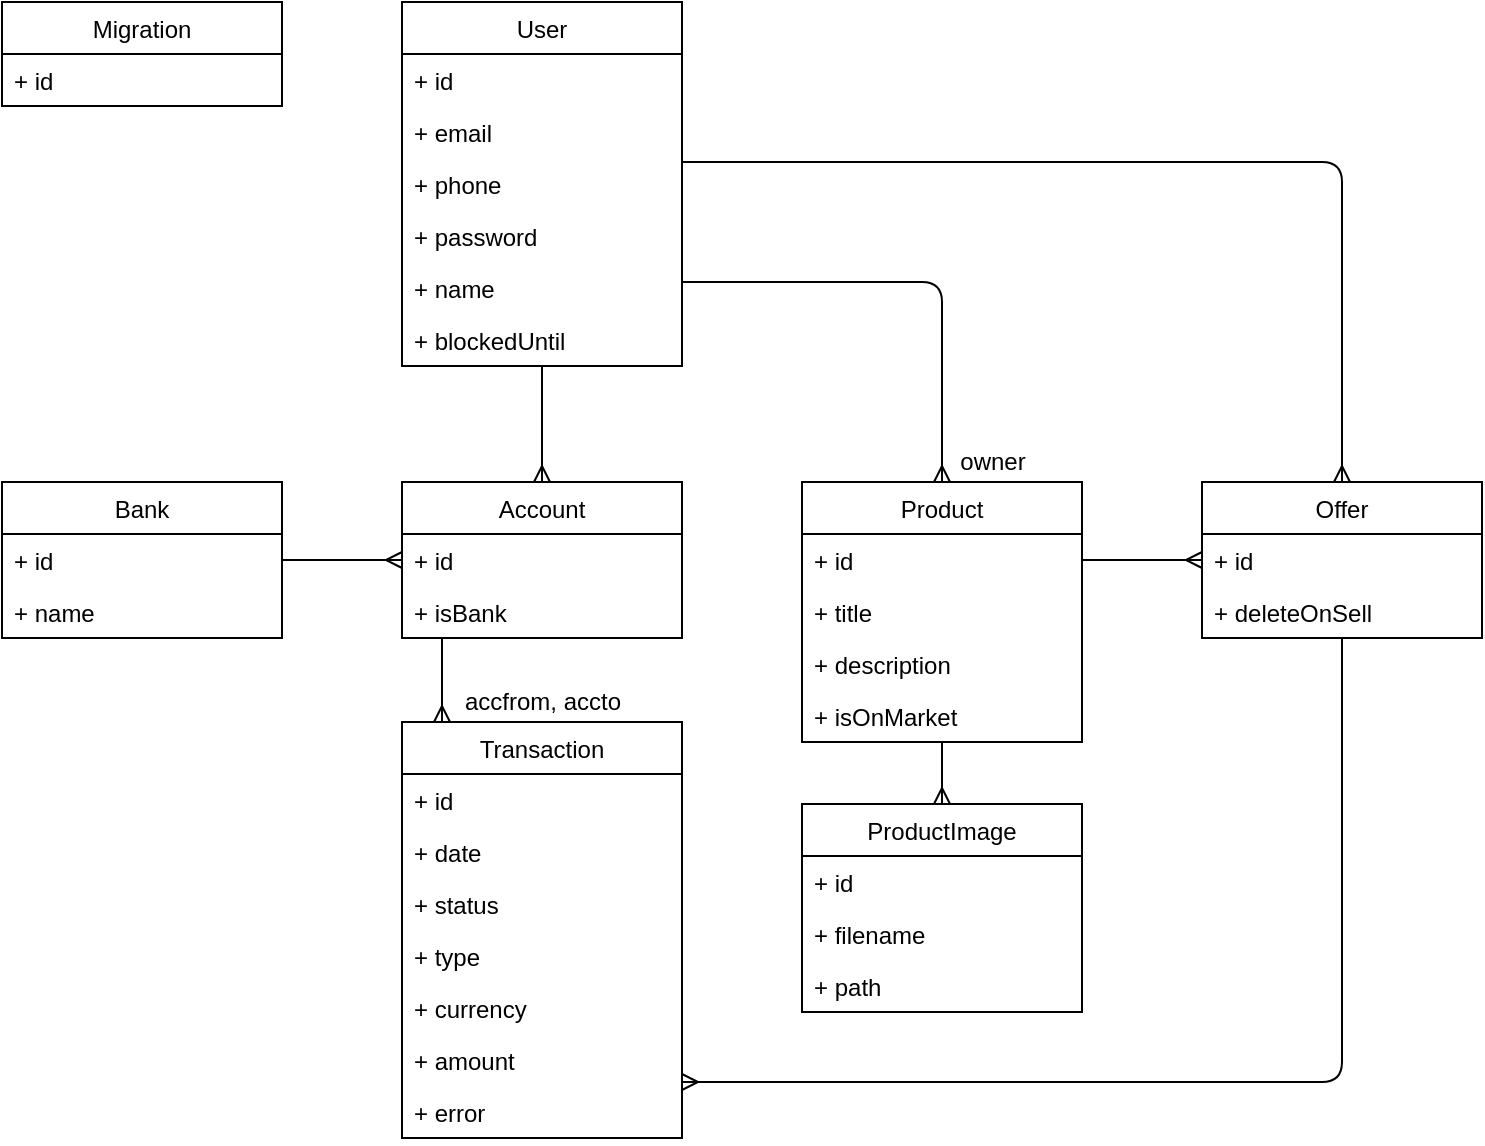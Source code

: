 <mxfile version="16.6.7" type="device" pages="2"><diagram id="550M9CQdz-ILVhQo1HsQ" name="Page-1"><mxGraphModel dx="1041" dy="677" grid="1" gridSize="10" guides="1" tooltips="1" connect="1" arrows="1" fold="1" page="1" pageScale="1" pageWidth="827" pageHeight="1169" math="0" shadow="0"><root><mxCell id="0"/><mxCell id="1" parent="0"/><mxCell id="YH0-2pjDqz03n6fr7L3i-1" value="Product" style="swimlane;fontStyle=0;childLayout=stackLayout;horizontal=1;startSize=26;fillColor=none;horizontalStack=0;resizeParent=1;resizeParentMax=0;resizeLast=0;collapsible=1;marginBottom=0;" parent="1" vertex="1"><mxGeometry x="600" y="320" width="140" height="130" as="geometry"/></mxCell><mxCell id="YH0-2pjDqz03n6fr7L3i-2" value="+ id" style="text;strokeColor=none;fillColor=none;align=left;verticalAlign=top;spacingLeft=4;spacingRight=4;overflow=hidden;rotatable=0;points=[[0,0.5],[1,0.5]];portConstraint=eastwest;" parent="YH0-2pjDqz03n6fr7L3i-1" vertex="1"><mxGeometry y="26" width="140" height="26" as="geometry"/></mxCell><mxCell id="YH0-2pjDqz03n6fr7L3i-3" value="+ title" style="text;strokeColor=none;fillColor=none;align=left;verticalAlign=top;spacingLeft=4;spacingRight=4;overflow=hidden;rotatable=0;points=[[0,0.5],[1,0.5]];portConstraint=eastwest;" parent="YH0-2pjDqz03n6fr7L3i-1" vertex="1"><mxGeometry y="52" width="140" height="26" as="geometry"/></mxCell><mxCell id="YH0-2pjDqz03n6fr7L3i-71" value="+ description" style="text;strokeColor=none;fillColor=none;align=left;verticalAlign=top;spacingLeft=4;spacingRight=4;overflow=hidden;rotatable=0;points=[[0,0.5],[1,0.5]];portConstraint=eastwest;" parent="YH0-2pjDqz03n6fr7L3i-1" vertex="1"><mxGeometry y="78" width="140" height="26" as="geometry"/></mxCell><mxCell id="YH0-2pjDqz03n6fr7L3i-4" value="+ isOnMarket" style="text;strokeColor=none;fillColor=none;align=left;verticalAlign=top;spacingLeft=4;spacingRight=4;overflow=hidden;rotatable=0;points=[[0,0.5],[1,0.5]];portConstraint=eastwest;" parent="YH0-2pjDqz03n6fr7L3i-1" vertex="1"><mxGeometry y="104" width="140" height="26" as="geometry"/></mxCell><mxCell id="YH0-2pjDqz03n6fr7L3i-61" style="edgeStyle=orthogonalEdgeStyle;rounded=1;orthogonalLoop=1;jettySize=auto;html=1;startArrow=ERmany;startFill=0;endArrow=none;endFill=0;" parent="1" source="YH0-2pjDqz03n6fr7L3i-5" target="YH0-2pjDqz03n6fr7L3i-1" edge="1"><mxGeometry relative="1" as="geometry"><Array as="points"><mxPoint x="750" y="359"/><mxPoint x="750" y="359"/></Array></mxGeometry></mxCell><mxCell id="YH0-2pjDqz03n6fr7L3i-63" style="edgeStyle=orthogonalEdgeStyle;rounded=1;orthogonalLoop=1;jettySize=auto;html=1;startArrow=ERmany;startFill=0;endArrow=none;endFill=0;" parent="1" source="YH0-2pjDqz03n6fr7L3i-5" target="YH0-2pjDqz03n6fr7L3i-9" edge="1"><mxGeometry relative="1" as="geometry"><Array as="points"><mxPoint x="870" y="160"/></Array></mxGeometry></mxCell><mxCell id="YH0-2pjDqz03n6fr7L3i-5" value="Offer" style="swimlane;fontStyle=0;childLayout=stackLayout;horizontal=1;startSize=26;fillColor=none;horizontalStack=0;resizeParent=1;resizeParentMax=0;resizeLast=0;collapsible=1;marginBottom=0;" parent="1" vertex="1"><mxGeometry x="800" y="320" width="140" height="78" as="geometry"/></mxCell><mxCell id="YH0-2pjDqz03n6fr7L3i-6" value="+ id" style="text;strokeColor=none;fillColor=none;align=left;verticalAlign=top;spacingLeft=4;spacingRight=4;overflow=hidden;rotatable=0;points=[[0,0.5],[1,0.5]];portConstraint=eastwest;" parent="YH0-2pjDqz03n6fr7L3i-5" vertex="1"><mxGeometry y="26" width="140" height="26" as="geometry"/></mxCell><mxCell id="YH0-2pjDqz03n6fr7L3i-76" value="+ deleteOnSell" style="text;strokeColor=none;fillColor=none;align=left;verticalAlign=top;spacingLeft=4;spacingRight=4;overflow=hidden;rotatable=0;points=[[0,0.5],[1,0.5]];portConstraint=eastwest;" parent="YH0-2pjDqz03n6fr7L3i-5" vertex="1"><mxGeometry y="52" width="140" height="26" as="geometry"/></mxCell><mxCell id="YH0-2pjDqz03n6fr7L3i-9" value="User" style="swimlane;fontStyle=0;childLayout=stackLayout;horizontal=1;startSize=26;fillColor=none;horizontalStack=0;resizeParent=1;resizeParentMax=0;resizeLast=0;collapsible=1;marginBottom=0;" parent="1" vertex="1"><mxGeometry x="400" y="80" width="140" height="182" as="geometry"/></mxCell><mxCell id="YH0-2pjDqz03n6fr7L3i-10" value="+ id" style="text;strokeColor=none;fillColor=none;align=left;verticalAlign=top;spacingLeft=4;spacingRight=4;overflow=hidden;rotatable=0;points=[[0,0.5],[1,0.5]];portConstraint=eastwest;" parent="YH0-2pjDqz03n6fr7L3i-9" vertex="1"><mxGeometry y="26" width="140" height="26" as="geometry"/></mxCell><mxCell id="YH0-2pjDqz03n6fr7L3i-11" value="+ email" style="text;strokeColor=none;fillColor=none;align=left;verticalAlign=top;spacingLeft=4;spacingRight=4;overflow=hidden;rotatable=0;points=[[0,0.5],[1,0.5]];portConstraint=eastwest;" parent="YH0-2pjDqz03n6fr7L3i-9" vertex="1"><mxGeometry y="52" width="140" height="26" as="geometry"/></mxCell><mxCell id="YH0-2pjDqz03n6fr7L3i-29" value="+ phone" style="text;strokeColor=none;fillColor=none;align=left;verticalAlign=top;spacingLeft=4;spacingRight=4;overflow=hidden;rotatable=0;points=[[0,0.5],[1,0.5]];portConstraint=eastwest;" parent="YH0-2pjDqz03n6fr7L3i-9" vertex="1"><mxGeometry y="78" width="140" height="26" as="geometry"/></mxCell><mxCell id="YH0-2pjDqz03n6fr7L3i-12" value="+ password" style="text;strokeColor=none;fillColor=none;align=left;verticalAlign=top;spacingLeft=4;spacingRight=4;overflow=hidden;rotatable=0;points=[[0,0.5],[1,0.5]];portConstraint=eastwest;" parent="YH0-2pjDqz03n6fr7L3i-9" vertex="1"><mxGeometry y="104" width="140" height="26" as="geometry"/></mxCell><mxCell id="YH0-2pjDqz03n6fr7L3i-31" value="+ name" style="text;strokeColor=none;fillColor=none;align=left;verticalAlign=top;spacingLeft=4;spacingRight=4;overflow=hidden;rotatable=0;points=[[0,0.5],[1,0.5]];portConstraint=eastwest;" parent="YH0-2pjDqz03n6fr7L3i-9" vertex="1"><mxGeometry y="130" width="140" height="26" as="geometry"/></mxCell><mxCell id="YH0-2pjDqz03n6fr7L3i-39" value="+ blockedUntil" style="text;strokeColor=none;fillColor=none;align=left;verticalAlign=top;spacingLeft=4;spacingRight=4;overflow=hidden;rotatable=0;points=[[0,0.5],[1,0.5]];portConstraint=eastwest;" parent="YH0-2pjDqz03n6fr7L3i-9" vertex="1"><mxGeometry y="156" width="140" height="26" as="geometry"/></mxCell><mxCell id="YH0-2pjDqz03n6fr7L3i-67" style="edgeStyle=orthogonalEdgeStyle;rounded=1;orthogonalLoop=1;jettySize=auto;html=1;startArrow=ERmany;startFill=0;endArrow=none;endFill=0;" parent="1" source="YH0-2pjDqz03n6fr7L3i-17" target="YH0-2pjDqz03n6fr7L3i-40" edge="1"><mxGeometry relative="1" as="geometry"><Array as="points"><mxPoint x="420" y="420"/><mxPoint x="420" y="420"/></Array></mxGeometry></mxCell><mxCell id="YH0-2pjDqz03n6fr7L3i-17" value="Transaction" style="swimlane;fontStyle=0;childLayout=stackLayout;horizontal=1;startSize=26;fillColor=none;horizontalStack=0;resizeParent=1;resizeParentMax=0;resizeLast=0;collapsible=1;marginBottom=0;" parent="1" vertex="1"><mxGeometry x="400" y="440" width="140" height="208" as="geometry"/></mxCell><mxCell id="YH0-2pjDqz03n6fr7L3i-18" value="+ id" style="text;strokeColor=none;fillColor=none;align=left;verticalAlign=top;spacingLeft=4;spacingRight=4;overflow=hidden;rotatable=0;points=[[0,0.5],[1,0.5]];portConstraint=eastwest;" parent="YH0-2pjDqz03n6fr7L3i-17" vertex="1"><mxGeometry y="26" width="140" height="26" as="geometry"/></mxCell><mxCell id="YH0-2pjDqz03n6fr7L3i-19" value="+ date" style="text;strokeColor=none;fillColor=none;align=left;verticalAlign=top;spacingLeft=4;spacingRight=4;overflow=hidden;rotatable=0;points=[[0,0.5],[1,0.5]];portConstraint=eastwest;" parent="YH0-2pjDqz03n6fr7L3i-17" vertex="1"><mxGeometry y="52" width="140" height="26" as="geometry"/></mxCell><mxCell id="YH0-2pjDqz03n6fr7L3i-20" value="+ status" style="text;strokeColor=none;fillColor=none;align=left;verticalAlign=top;spacingLeft=4;spacingRight=4;overflow=hidden;rotatable=0;points=[[0,0.5],[1,0.5]];portConstraint=eastwest;" parent="YH0-2pjDqz03n6fr7L3i-17" vertex="1"><mxGeometry y="78" width="140" height="26" as="geometry"/></mxCell><mxCell id="YH0-2pjDqz03n6fr7L3i-73" value="+ type" style="text;strokeColor=none;fillColor=none;align=left;verticalAlign=top;spacingLeft=4;spacingRight=4;overflow=hidden;rotatable=0;points=[[0,0.5],[1,0.5]];portConstraint=eastwest;" parent="YH0-2pjDqz03n6fr7L3i-17" vertex="1"><mxGeometry y="104" width="140" height="26" as="geometry"/></mxCell><mxCell id="YH0-2pjDqz03n6fr7L3i-65" value="+ currency" style="text;strokeColor=none;fillColor=none;align=left;verticalAlign=top;spacingLeft=4;spacingRight=4;overflow=hidden;rotatable=0;points=[[0,0.5],[1,0.5]];portConstraint=eastwest;" parent="YH0-2pjDqz03n6fr7L3i-17" vertex="1"><mxGeometry y="130" width="140" height="26" as="geometry"/></mxCell><mxCell id="YH0-2pjDqz03n6fr7L3i-66" value="+ amount" style="text;strokeColor=none;fillColor=none;align=left;verticalAlign=top;spacingLeft=4;spacingRight=4;overflow=hidden;rotatable=0;points=[[0,0.5],[1,0.5]];portConstraint=eastwest;" parent="YH0-2pjDqz03n6fr7L3i-17" vertex="1"><mxGeometry y="156" width="140" height="26" as="geometry"/></mxCell><mxCell id="YH0-2pjDqz03n6fr7L3i-74" value="+ error" style="text;strokeColor=none;fillColor=none;align=left;verticalAlign=top;spacingLeft=4;spacingRight=4;overflow=hidden;rotatable=0;points=[[0,0.5],[1,0.5]];portConstraint=eastwest;" parent="YH0-2pjDqz03n6fr7L3i-17" vertex="1"><mxGeometry y="182" width="140" height="26" as="geometry"/></mxCell><mxCell id="YH0-2pjDqz03n6fr7L3i-25" value="Migration" style="swimlane;fontStyle=0;childLayout=stackLayout;horizontal=1;startSize=26;fillColor=none;horizontalStack=0;resizeParent=1;resizeParentMax=0;resizeLast=0;collapsible=1;marginBottom=0;" parent="1" vertex="1"><mxGeometry x="200" y="80" width="140" height="52" as="geometry"/></mxCell><mxCell id="YH0-2pjDqz03n6fr7L3i-26" value="+ id" style="text;strokeColor=none;fillColor=none;align=left;verticalAlign=top;spacingLeft=4;spacingRight=4;overflow=hidden;rotatable=0;points=[[0,0.5],[1,0.5]];portConstraint=eastwest;" parent="YH0-2pjDqz03n6fr7L3i-25" vertex="1"><mxGeometry y="26" width="140" height="26" as="geometry"/></mxCell><mxCell id="YH0-2pjDqz03n6fr7L3i-51" style="edgeStyle=none;rounded=0;orthogonalLoop=1;jettySize=auto;html=1;startArrow=ERmany;startFill=0;endArrow=none;endFill=0;" parent="1" source="YH0-2pjDqz03n6fr7L3i-40" target="YH0-2pjDqz03n6fr7L3i-9" edge="1"><mxGeometry relative="1" as="geometry"/></mxCell><mxCell id="YH0-2pjDqz03n6fr7L3i-40" value="Account" style="swimlane;fontStyle=0;childLayout=stackLayout;horizontal=1;startSize=26;fillColor=none;horizontalStack=0;resizeParent=1;resizeParentMax=0;resizeLast=0;collapsible=1;marginBottom=0;" parent="1" vertex="1"><mxGeometry x="400" y="320" width="140" height="78" as="geometry"/></mxCell><mxCell id="YH0-2pjDqz03n6fr7L3i-41" value="+ id" style="text;strokeColor=none;fillColor=none;align=left;verticalAlign=top;spacingLeft=4;spacingRight=4;overflow=hidden;rotatable=0;points=[[0,0.5],[1,0.5]];portConstraint=eastwest;" parent="YH0-2pjDqz03n6fr7L3i-40" vertex="1"><mxGeometry y="26" width="140" height="26" as="geometry"/></mxCell><mxCell id="YH0-2pjDqz03n6fr7L3i-68" value="+ isBank" style="text;strokeColor=none;fillColor=none;align=left;verticalAlign=top;spacingLeft=4;spacingRight=4;overflow=hidden;rotatable=0;points=[[0,0.5],[1,0.5]];portConstraint=eastwest;" parent="YH0-2pjDqz03n6fr7L3i-40" vertex="1"><mxGeometry y="52" width="140" height="26" as="geometry"/></mxCell><mxCell id="YH0-2pjDqz03n6fr7L3i-44" value="Bank" style="swimlane;fontStyle=0;childLayout=stackLayout;horizontal=1;startSize=26;fillColor=none;horizontalStack=0;resizeParent=1;resizeParentMax=0;resizeLast=0;collapsible=1;marginBottom=0;" parent="1" vertex="1"><mxGeometry x="200" y="320" width="140" height="78" as="geometry"/></mxCell><mxCell id="YH0-2pjDqz03n6fr7L3i-46" value="+ id" style="text;strokeColor=none;fillColor=none;align=left;verticalAlign=top;spacingLeft=4;spacingRight=4;overflow=hidden;rotatable=0;points=[[0,0.5],[1,0.5]];portConstraint=eastwest;" parent="YH0-2pjDqz03n6fr7L3i-44" vertex="1"><mxGeometry y="26" width="140" height="26" as="geometry"/></mxCell><mxCell id="YH0-2pjDqz03n6fr7L3i-49" value="+ name" style="text;strokeColor=none;fillColor=none;align=left;verticalAlign=top;spacingLeft=4;spacingRight=4;overflow=hidden;rotatable=0;points=[[0,0.5],[1,0.5]];portConstraint=eastwest;" parent="YH0-2pjDqz03n6fr7L3i-44" vertex="1"><mxGeometry y="52" width="140" height="26" as="geometry"/></mxCell><mxCell id="YH0-2pjDqz03n6fr7L3i-50" style="edgeStyle=none;rounded=0;orthogonalLoop=1;jettySize=auto;html=1;entryX=1;entryY=0.5;entryDx=0;entryDy=0;endArrow=none;endFill=0;startArrow=ERmany;startFill=0;" parent="1" source="YH0-2pjDqz03n6fr7L3i-41" target="YH0-2pjDqz03n6fr7L3i-46" edge="1"><mxGeometry relative="1" as="geometry"/></mxCell><mxCell id="YH0-2pjDqz03n6fr7L3i-52" style="edgeStyle=orthogonalEdgeStyle;rounded=1;orthogonalLoop=1;jettySize=auto;html=1;startArrow=none;startFill=0;endArrow=ERmany;endFill=0;" parent="1" source="YH0-2pjDqz03n6fr7L3i-9" target="YH0-2pjDqz03n6fr7L3i-1" edge="1"><mxGeometry relative="1" as="geometry"><mxPoint x="560" y="191" as="sourcePoint"/><Array as="points"><mxPoint x="670" y="220"/></Array></mxGeometry></mxCell><mxCell id="YH0-2pjDqz03n6fr7L3i-59" style="edgeStyle=orthogonalEdgeStyle;rounded=1;orthogonalLoop=1;jettySize=auto;html=1;startArrow=ERmany;startFill=0;endArrow=none;endFill=0;" parent="1" source="YH0-2pjDqz03n6fr7L3i-53" target="YH0-2pjDqz03n6fr7L3i-1" edge="1"><mxGeometry relative="1" as="geometry"/></mxCell><mxCell id="YH0-2pjDqz03n6fr7L3i-53" value="ProductImage" style="swimlane;fontStyle=0;childLayout=stackLayout;horizontal=1;startSize=26;fillColor=none;horizontalStack=0;resizeParent=1;resizeParentMax=0;resizeLast=0;collapsible=1;marginBottom=0;" parent="1" vertex="1"><mxGeometry x="600" y="481" width="140" height="104" as="geometry"/></mxCell><mxCell id="YH0-2pjDqz03n6fr7L3i-54" value="+ id" style="text;strokeColor=none;fillColor=none;align=left;verticalAlign=top;spacingLeft=4;spacingRight=4;overflow=hidden;rotatable=0;points=[[0,0.5],[1,0.5]];portConstraint=eastwest;" parent="YH0-2pjDqz03n6fr7L3i-53" vertex="1"><mxGeometry y="26" width="140" height="26" as="geometry"/></mxCell><mxCell id="YH0-2pjDqz03n6fr7L3i-55" value="+ filename" style="text;strokeColor=none;fillColor=none;align=left;verticalAlign=top;spacingLeft=4;spacingRight=4;overflow=hidden;rotatable=0;points=[[0,0.5],[1,0.5]];portConstraint=eastwest;" parent="YH0-2pjDqz03n6fr7L3i-53" vertex="1"><mxGeometry y="52" width="140" height="26" as="geometry"/></mxCell><mxCell id="YH0-2pjDqz03n6fr7L3i-56" value="+ path" style="text;strokeColor=none;fillColor=none;align=left;verticalAlign=top;spacingLeft=4;spacingRight=4;overflow=hidden;rotatable=0;points=[[0,0.5],[1,0.5]];portConstraint=eastwest;" parent="YH0-2pjDqz03n6fr7L3i-53" vertex="1"><mxGeometry y="78" width="140" height="26" as="geometry"/></mxCell><mxCell id="YH0-2pjDqz03n6fr7L3i-60" value="owner" style="text;html=1;align=center;verticalAlign=middle;resizable=0;points=[];autosize=1;strokeColor=none;fillColor=none;" parent="1" vertex="1"><mxGeometry x="670" y="300" width="50" height="20" as="geometry"/></mxCell><mxCell id="YH0-2pjDqz03n6fr7L3i-69" value="accfrom, accto" style="text;html=1;align=center;verticalAlign=middle;resizable=0;points=[];autosize=1;strokeColor=none;fillColor=none;" parent="1" vertex="1"><mxGeometry x="425" y="420" width="90" height="20" as="geometry"/></mxCell><mxCell id="YH0-2pjDqz03n6fr7L3i-75" style="edgeStyle=orthogonalEdgeStyle;rounded=1;orthogonalLoop=1;jettySize=auto;html=1;startArrow=ERmany;startFill=0;endArrow=none;endFill=0;" parent="1" source="YH0-2pjDqz03n6fr7L3i-17" target="YH0-2pjDqz03n6fr7L3i-5" edge="1"><mxGeometry relative="1" as="geometry"><Array as="points"><mxPoint x="870" y="620"/></Array></mxGeometry></mxCell></root></mxGraphModel></diagram><diagram id="ImJMM_0NL10hEniIlU2r" name="Page-2"><mxGraphModel dx="710" dy="462" grid="1" gridSize="10" guides="1" tooltips="1" connect="1" arrows="1" fold="1" page="1" pageScale="1" pageWidth="827" pageHeight="1169" math="0" shadow="0"><root><mxCell id="p0uZZ-JHzFVffbGIfrID-0"/><mxCell id="p0uZZ-JHzFVffbGIfrID-1" parent="p0uZZ-JHzFVffbGIfrID-0"/><mxCell id="p0uZZ-JHzFVffbGIfrID-2" value="Transaction" style="text;html=1;align=center;verticalAlign=middle;resizable=0;points=[];autosize=1;strokeColor=none;fillColor=none;" vertex="1" parent="p0uZZ-JHzFVffbGIfrID-1"><mxGeometry x="210" y="130" width="80" height="20" as="geometry"/></mxCell><mxCell id="p0uZZ-JHzFVffbGIfrID-3" value="Offer&lt;br&gt;" style="text;html=1;align=center;verticalAlign=middle;resizable=0;points=[];autosize=1;strokeColor=none;fillColor=none;" vertex="1" parent="p0uZZ-JHzFVffbGIfrID-1"><mxGeometry x="340" y="390" width="40" height="20" as="geometry"/></mxCell><mxCell id="p0uZZ-JHzFVffbGIfrID-11" style="edgeStyle=none;rounded=0;orthogonalLoop=1;jettySize=auto;html=1;" edge="1" parent="p0uZZ-JHzFVffbGIfrID-1" source="p0uZZ-JHzFVffbGIfrID-4" target="p0uZZ-JHzFVffbGIfrID-6"><mxGeometry relative="1" as="geometry"/></mxCell><mxCell id="p0uZZ-JHzFVffbGIfrID-12" style="edgeStyle=none;rounded=0;orthogonalLoop=1;jettySize=auto;html=1;entryX=0.5;entryY=0;entryDx=0;entryDy=0;" edge="1" parent="p0uZZ-JHzFVffbGIfrID-1" source="p0uZZ-JHzFVffbGIfrID-4" target="p0uZZ-JHzFVffbGIfrID-5"><mxGeometry relative="1" as="geometry"/></mxCell><mxCell id="p0uZZ-JHzFVffbGIfrID-4" value="Initial" style="html=1;" vertex="1" parent="p0uZZ-JHzFVffbGIfrID-1"><mxGeometry x="10" y="180" width="110" height="50" as="geometry"/></mxCell><mxCell id="p0uZZ-JHzFVffbGIfrID-5" value="Cancelled" style="html=1;" vertex="1" parent="p0uZZ-JHzFVffbGIfrID-1"><mxGeometry x="10" y="280" width="110" height="50" as="geometry"/></mxCell><mxCell id="p0uZZ-JHzFVffbGIfrID-13" style="edgeStyle=none;rounded=0;orthogonalLoop=1;jettySize=auto;html=1;entryX=0.75;entryY=0;entryDx=0;entryDy=0;exitX=0.75;exitY=1;exitDx=0;exitDy=0;" edge="1" parent="p0uZZ-JHzFVffbGIfrID-1" source="p0uZZ-JHzFVffbGIfrID-6" target="p0uZZ-JHzFVffbGIfrID-8"><mxGeometry relative="1" as="geometry"/></mxCell><mxCell id="p0uZZ-JHzFVffbGIfrID-15" style="edgeStyle=none;rounded=0;orthogonalLoop=1;jettySize=auto;html=1;" edge="1" parent="p0uZZ-JHzFVffbGIfrID-1" source="p0uZZ-JHzFVffbGIfrID-6" target="p0uZZ-JHzFVffbGIfrID-7"><mxGeometry relative="1" as="geometry"/></mxCell><mxCell id="p0uZZ-JHzFVffbGIfrID-6" value="Processing" style="html=1;" vertex="1" parent="p0uZZ-JHzFVffbGIfrID-1"><mxGeometry x="190" y="180" width="110" height="50" as="geometry"/></mxCell><mxCell id="p0uZZ-JHzFVffbGIfrID-7" value="Succeeded" style="html=1;" vertex="1" parent="p0uZZ-JHzFVffbGIfrID-1"><mxGeometry x="370" y="180" width="110" height="50" as="geometry"/></mxCell><mxCell id="p0uZZ-JHzFVffbGIfrID-14" style="edgeStyle=none;rounded=0;orthogonalLoop=1;jettySize=auto;html=1;exitX=0.25;exitY=0;exitDx=0;exitDy=0;entryX=0.25;entryY=1;entryDx=0;entryDy=0;" edge="1" parent="p0uZZ-JHzFVffbGIfrID-1" source="p0uZZ-JHzFVffbGIfrID-8" target="p0uZZ-JHzFVffbGIfrID-6"><mxGeometry relative="1" as="geometry"/></mxCell><mxCell id="p0uZZ-JHzFVffbGIfrID-16" style="edgeStyle=none;rounded=0;orthogonalLoop=1;jettySize=auto;html=1;" edge="1" parent="p0uZZ-JHzFVffbGIfrID-1" source="p0uZZ-JHzFVffbGIfrID-8" target="p0uZZ-JHzFVffbGIfrID-9"><mxGeometry relative="1" as="geometry"/></mxCell><mxCell id="p0uZZ-JHzFVffbGIfrID-8" value="Error" style="html=1;" vertex="1" parent="p0uZZ-JHzFVffbGIfrID-1"><mxGeometry x="190" y="280" width="110" height="50" as="geometry"/></mxCell><mxCell id="p0uZZ-JHzFVffbGIfrID-9" value="Failed" style="html=1;" vertex="1" parent="p0uZZ-JHzFVffbGIfrID-1"><mxGeometry x="370" y="280" width="110" height="50" as="geometry"/></mxCell><mxCell id="p0uZZ-JHzFVffbGIfrID-17" value="sell&lt;br&gt;to consumer" style="text;html=1;align=center;verticalAlign=middle;resizable=0;points=[];autosize=1;strokeColor=none;fillColor=none;" vertex="1" parent="p0uZZ-JHzFVffbGIfrID-1"><mxGeometry x="110" y="170" width="80" height="30" as="geometry"/></mxCell><mxCell id="p0uZZ-JHzFVffbGIfrID-18" value="sell&lt;br&gt;to other" style="text;html=1;align=center;verticalAlign=middle;resizable=0;points=[];autosize=1;strokeColor=none;fillColor=none;" vertex="1" parent="p0uZZ-JHzFVffbGIfrID-1"><mxGeometry x="70" y="240" width="60" height="30" as="geometry"/></mxCell><mxCell id="p0uZZ-JHzFVffbGIfrID-19" value="retry" style="text;html=1;align=center;verticalAlign=middle;resizable=0;points=[];autosize=1;strokeColor=none;fillColor=none;" vertex="1" parent="p0uZZ-JHzFVffbGIfrID-1"><mxGeometry x="170" y="245" width="40" height="20" as="geometry"/></mxCell><mxCell id="p0uZZ-JHzFVffbGIfrID-21" value="bank error" style="text;html=1;align=center;verticalAlign=middle;resizable=0;points=[];autosize=1;strokeColor=none;fillColor=none;" vertex="1" parent="p0uZZ-JHzFVffbGIfrID-1"><mxGeometry x="270" y="250" width="70" height="20" as="geometry"/></mxCell><mxCell id="p0uZZ-JHzFVffbGIfrID-22" value="bank ok" style="text;html=1;align=center;verticalAlign=middle;resizable=0;points=[];autosize=1;strokeColor=none;fillColor=none;" vertex="1" parent="p0uZZ-JHzFVffbGIfrID-1"><mxGeometry x="300" y="180" width="60" height="20" as="geometry"/></mxCell><mxCell id="p0uZZ-JHzFVffbGIfrID-23" value="fail" style="text;html=1;align=center;verticalAlign=middle;resizable=0;points=[];autosize=1;strokeColor=none;fillColor=none;" vertex="1" parent="p0uZZ-JHzFVffbGIfrID-1"><mxGeometry x="315" y="310" width="30" height="20" as="geometry"/></mxCell><mxCell id="p0uZZ-JHzFVffbGIfrID-30" style="edgeStyle=none;rounded=0;orthogonalLoop=1;jettySize=auto;html=1;" edge="1" parent="p0uZZ-JHzFVffbGIfrID-1" source="p0uZZ-JHzFVffbGIfrID-25" target="p0uZZ-JHzFVffbGIfrID-27"><mxGeometry relative="1" as="geometry"/></mxCell><mxCell id="p0uZZ-JHzFVffbGIfrID-34" style="edgeStyle=none;rounded=0;orthogonalLoop=1;jettySize=auto;html=1;" edge="1" parent="p0uZZ-JHzFVffbGIfrID-1" source="p0uZZ-JHzFVffbGIfrID-25" target="p0uZZ-JHzFVffbGIfrID-33"><mxGeometry relative="1" as="geometry"/></mxCell><mxCell id="p0uZZ-JHzFVffbGIfrID-25" value="Created" style="html=1;" vertex="1" parent="p0uZZ-JHzFVffbGIfrID-1"><mxGeometry x="10" y="440" width="110" height="50" as="geometry"/></mxCell><mxCell id="p0uZZ-JHzFVffbGIfrID-31" style="edgeStyle=none;rounded=0;orthogonalLoop=1;jettySize=auto;html=1;" edge="1" parent="p0uZZ-JHzFVffbGIfrID-1" source="p0uZZ-JHzFVffbGIfrID-27" target="p0uZZ-JHzFVffbGIfrID-28"><mxGeometry relative="1" as="geometry"/></mxCell><mxCell id="p0uZZ-JHzFVffbGIfrID-38" style="edgeStyle=none;rounded=0;orthogonalLoop=1;jettySize=auto;html=1;" edge="1" parent="p0uZZ-JHzFVffbGIfrID-1" source="p0uZZ-JHzFVffbGIfrID-27" target="p0uZZ-JHzFVffbGIfrID-37"><mxGeometry relative="1" as="geometry"/></mxCell><mxCell id="p0uZZ-JHzFVffbGIfrID-27" value="Transferring&lt;br&gt;Money" style="html=1;" vertex="1" parent="p0uZZ-JHzFVffbGIfrID-1"><mxGeometry x="195" y="440" width="110" height="50" as="geometry"/></mxCell><mxCell id="p0uZZ-JHzFVffbGIfrID-32" style="edgeStyle=none;rounded=0;orthogonalLoop=1;jettySize=auto;html=1;" edge="1" parent="p0uZZ-JHzFVffbGIfrID-1" source="p0uZZ-JHzFVffbGIfrID-28" target="p0uZZ-JHzFVffbGIfrID-29"><mxGeometry relative="1" as="geometry"/></mxCell><mxCell id="p0uZZ-JHzFVffbGIfrID-40" style="edgeStyle=none;rounded=0;orthogonalLoop=1;jettySize=auto;html=1;" edge="1" parent="p0uZZ-JHzFVffbGIfrID-1" source="p0uZZ-JHzFVffbGIfrID-28" target="p0uZZ-JHzFVffbGIfrID-39"><mxGeometry relative="1" as="geometry"/></mxCell><mxCell id="p0uZZ-JHzFVffbGIfrID-28" value="Transferring&lt;br&gt;Product" style="html=1;" vertex="1" parent="p0uZZ-JHzFVffbGIfrID-1"><mxGeometry x="370" y="440" width="110" height="50" as="geometry"/></mxCell><mxCell id="p0uZZ-JHzFVffbGIfrID-29" value="Succeeded" style="html=1;" vertex="1" parent="p0uZZ-JHzFVffbGIfrID-1"><mxGeometry x="550" y="440" width="110" height="50" as="geometry"/></mxCell><mxCell id="p0uZZ-JHzFVffbGIfrID-33" value="Cancelled" style="html=1;" vertex="1" parent="p0uZZ-JHzFVffbGIfrID-1"><mxGeometry x="10" y="535" width="110" height="50" as="geometry"/></mxCell><mxCell id="p0uZZ-JHzFVffbGIfrID-35" value="sell&lt;br&gt;to other" style="text;html=1;align=center;verticalAlign=middle;resizable=0;points=[];autosize=1;strokeColor=none;fillColor=none;" vertex="1" parent="p0uZZ-JHzFVffbGIfrID-1"><mxGeometry x="60" y="500" width="60" height="30" as="geometry"/></mxCell><mxCell id="p0uZZ-JHzFVffbGIfrID-36" value="sell&lt;br&gt;to consumer" style="text;html=1;align=center;verticalAlign=middle;resizable=0;points=[];autosize=1;strokeColor=none;fillColor=none;" vertex="1" parent="p0uZZ-JHzFVffbGIfrID-1"><mxGeometry x="115" y="430" width="80" height="30" as="geometry"/></mxCell><mxCell id="p0uZZ-JHzFVffbGIfrID-44" style="edgeStyle=none;rounded=0;orthogonalLoop=1;jettySize=auto;html=1;entryX=0.25;entryY=1;entryDx=0;entryDy=0;" edge="1" parent="p0uZZ-JHzFVffbGIfrID-1" source="p0uZZ-JHzFVffbGIfrID-37" target="p0uZZ-JHzFVffbGIfrID-28"><mxGeometry relative="1" as="geometry"/></mxCell><mxCell id="p0uZZ-JHzFVffbGIfrID-37" value="Transfer&lt;br&gt;Money Failed" style="html=1;" vertex="1" parent="p0uZZ-JHzFVffbGIfrID-1"><mxGeometry x="195" y="535" width="110" height="50" as="geometry"/></mxCell><mxCell id="p0uZZ-JHzFVffbGIfrID-45" style="edgeStyle=none;rounded=0;orthogonalLoop=1;jettySize=auto;html=1;" edge="1" parent="p0uZZ-JHzFVffbGIfrID-1" source="p0uZZ-JHzFVffbGIfrID-39" target="p0uZZ-JHzFVffbGIfrID-29"><mxGeometry relative="1" as="geometry"/></mxCell><mxCell id="p0uZZ-JHzFVffbGIfrID-48" style="edgeStyle=none;rounded=0;orthogonalLoop=1;jettySize=auto;html=1;" edge="1" parent="p0uZZ-JHzFVffbGIfrID-1" source="p0uZZ-JHzFVffbGIfrID-39" target="p0uZZ-JHzFVffbGIfrID-47"><mxGeometry relative="1" as="geometry"/></mxCell><mxCell id="p0uZZ-JHzFVffbGIfrID-39" value="Transfer&lt;br&gt;Product Failed" style="html=1;" vertex="1" parent="p0uZZ-JHzFVffbGIfrID-1"><mxGeometry x="370" y="535" width="110" height="50" as="geometry"/></mxCell><mxCell id="p0uZZ-JHzFVffbGIfrID-50" style="edgeStyle=none;rounded=0;orthogonalLoop=1;jettySize=auto;html=1;" edge="1" parent="p0uZZ-JHzFVffbGIfrID-1" source="p0uZZ-JHzFVffbGIfrID-47" target="p0uZZ-JHzFVffbGIfrID-49"><mxGeometry relative="1" as="geometry"/></mxCell><mxCell id="p0uZZ-JHzFVffbGIfrID-52" style="edgeStyle=none;rounded=0;orthogonalLoop=1;jettySize=auto;html=1;" edge="1" parent="p0uZZ-JHzFVffbGIfrID-1" source="p0uZZ-JHzFVffbGIfrID-47" target="p0uZZ-JHzFVffbGIfrID-51"><mxGeometry relative="1" as="geometry"/></mxCell><mxCell id="p0uZZ-JHzFVffbGIfrID-47" value="Returning Money" style="html=1;" vertex="1" parent="p0uZZ-JHzFVffbGIfrID-1"><mxGeometry x="370" y="630" width="110" height="50" as="geometry"/></mxCell><mxCell id="p0uZZ-JHzFVffbGIfrID-49" value="Money Returned" style="html=1;" vertex="1" parent="p0uZZ-JHzFVffbGIfrID-1"><mxGeometry x="370" y="720" width="110" height="50" as="geometry"/></mxCell><mxCell id="p0uZZ-JHzFVffbGIfrID-53" style="edgeStyle=none;rounded=0;orthogonalLoop=1;jettySize=auto;html=1;" edge="1" parent="p0uZZ-JHzFVffbGIfrID-1" source="p0uZZ-JHzFVffbGIfrID-51" target="p0uZZ-JHzFVffbGIfrID-29"><mxGeometry relative="1" as="geometry"/></mxCell><mxCell id="p0uZZ-JHzFVffbGIfrID-54" style="edgeStyle=none;rounded=0;orthogonalLoop=1;jettySize=auto;html=1;" edge="1" parent="p0uZZ-JHzFVffbGIfrID-1" source="p0uZZ-JHzFVffbGIfrID-51" target="p0uZZ-JHzFVffbGIfrID-49"><mxGeometry relative="1" as="geometry"/></mxCell><mxCell id="p0uZZ-JHzFVffbGIfrID-51" value="Return&lt;br&gt;Money Failed" style="html=1;" vertex="1" parent="p0uZZ-JHzFVffbGIfrID-1"><mxGeometry x="550" y="630" width="110" height="50" as="geometry"/></mxCell><mxCell id="p0uZZ-JHzFVffbGIfrID-55" value="owner&lt;br&gt;accept" style="text;html=1;align=center;verticalAlign=middle;resizable=0;points=[];autosize=1;strokeColor=none;fillColor=none;" vertex="1" parent="p0uZZ-JHzFVffbGIfrID-1"><mxGeometry x="315" y="435" width="50" height="30" as="geometry"/></mxCell><mxCell id="p0uZZ-JHzFVffbGIfrID-56" value="transferred" style="text;html=1;align=center;verticalAlign=middle;resizable=0;points=[];autosize=1;strokeColor=none;fillColor=none;" vertex="1" parent="p0uZZ-JHzFVffbGIfrID-1"><mxGeometry x="280" y="500" width="70" height="20" as="geometry"/></mxCell><mxCell id="p0uZZ-JHzFVffbGIfrID-57" value="fail" style="text;html=1;align=center;verticalAlign=middle;resizable=0;points=[];autosize=1;strokeColor=none;fillColor=none;" vertex="1" parent="p0uZZ-JHzFVffbGIfrID-1"><mxGeometry x="210" y="505" width="30" height="20" as="geometry"/></mxCell><mxCell id="p0uZZ-JHzFVffbGIfrID-58" value="fail" style="text;html=1;align=center;verticalAlign=middle;resizable=0;points=[];autosize=1;strokeColor=none;fillColor=none;" vertex="1" parent="p0uZZ-JHzFVffbGIfrID-1"><mxGeometry x="390" y="505" width="30" height="20" as="geometry"/></mxCell><mxCell id="p0uZZ-JHzFVffbGIfrID-59" value="fail" style="text;html=1;align=center;verticalAlign=middle;resizable=0;points=[];autosize=1;strokeColor=none;fillColor=none;" vertex="1" parent="p0uZZ-JHzFVffbGIfrID-1"><mxGeometry x="500" y="630" width="30" height="20" as="geometry"/></mxCell><mxCell id="p0uZZ-JHzFVffbGIfrID-60" value="consumer&lt;br&gt;accept" style="text;html=1;align=center;verticalAlign=middle;resizable=0;points=[];autosize=1;strokeColor=none;fillColor=none;" vertex="1" parent="p0uZZ-JHzFVffbGIfrID-1"><mxGeometry x="480" y="435" width="70" height="30" as="geometry"/></mxCell><mxCell id="p0uZZ-JHzFVffbGIfrID-62" value="transferred" style="text;html=1;align=center;verticalAlign=middle;resizable=0;points=[];autosize=1;strokeColor=none;fillColor=none;" vertex="1" parent="p0uZZ-JHzFVffbGIfrID-1"><mxGeometry x="440" y="500" width="70" height="20" as="geometry"/></mxCell><mxCell id="p0uZZ-JHzFVffbGIfrID-64" value="transferred" style="text;html=1;align=center;verticalAlign=middle;resizable=0;points=[];autosize=1;strokeColor=none;fillColor=none;" vertex="1" parent="p0uZZ-JHzFVffbGIfrID-1"><mxGeometry x="530" y="550" width="70" height="20" as="geometry"/></mxCell><mxCell id="p0uZZ-JHzFVffbGIfrID-65" value="return" style="text;html=1;align=center;verticalAlign=middle;resizable=0;points=[];autosize=1;strokeColor=none;fillColor=none;" vertex="1" parent="p0uZZ-JHzFVffbGIfrID-1"><mxGeometry x="370" y="600" width="50" height="20" as="geometry"/></mxCell><mxCell id="p0uZZ-JHzFVffbGIfrID-66" value="consumer&lt;br&gt;accept" style="text;html=1;align=center;verticalAlign=middle;resizable=0;points=[];autosize=1;strokeColor=none;fillColor=none;" vertex="1" parent="p0uZZ-JHzFVffbGIfrID-1"><mxGeometry x="360" y="690" width="70" height="30" as="geometry"/></mxCell><mxCell id="p0uZZ-JHzFVffbGIfrID-67" value="returned" style="text;html=1;align=center;verticalAlign=middle;resizable=0;points=[];autosize=1;strokeColor=none;fillColor=none;" vertex="1" parent="p0uZZ-JHzFVffbGIfrID-1"><mxGeometry x="500" y="700" width="60" height="20" as="geometry"/></mxCell></root></mxGraphModel></diagram></mxfile>